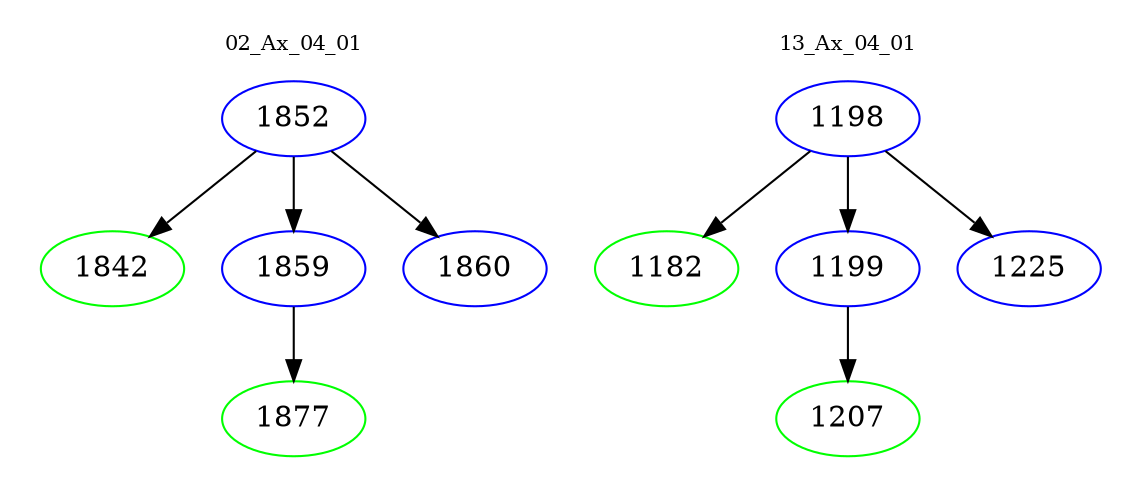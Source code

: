 digraph{
subgraph cluster_0 {
color = white
label = "02_Ax_04_01";
fontsize=10;
T0_1852 [label="1852", color="blue"]
T0_1852 -> T0_1842 [color="black"]
T0_1842 [label="1842", color="green"]
T0_1852 -> T0_1859 [color="black"]
T0_1859 [label="1859", color="blue"]
T0_1859 -> T0_1877 [color="black"]
T0_1877 [label="1877", color="green"]
T0_1852 -> T0_1860 [color="black"]
T0_1860 [label="1860", color="blue"]
}
subgraph cluster_1 {
color = white
label = "13_Ax_04_01";
fontsize=10;
T1_1198 [label="1198", color="blue"]
T1_1198 -> T1_1182 [color="black"]
T1_1182 [label="1182", color="green"]
T1_1198 -> T1_1199 [color="black"]
T1_1199 [label="1199", color="blue"]
T1_1199 -> T1_1207 [color="black"]
T1_1207 [label="1207", color="green"]
T1_1198 -> T1_1225 [color="black"]
T1_1225 [label="1225", color="blue"]
}
}
